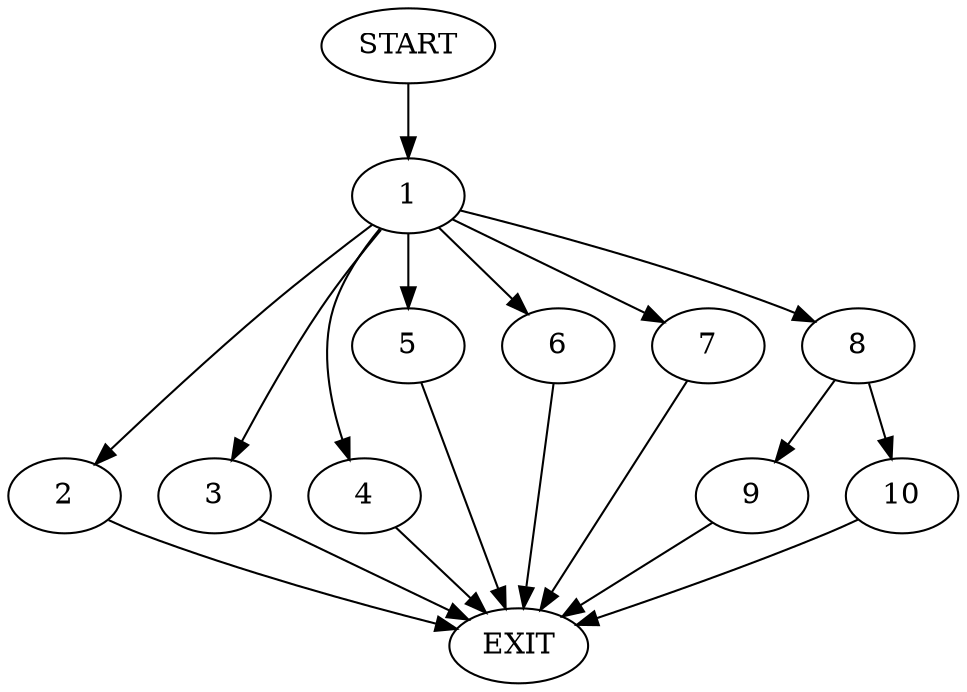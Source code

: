 digraph {
0 [label="START"]
11 [label="EXIT"]
0 -> 1
1 -> 2
1 -> 3
1 -> 4
1 -> 5
1 -> 6
1 -> 7
1 -> 8
3 -> 11
5 -> 11
8 -> 9
8 -> 10
6 -> 11
2 -> 11
4 -> 11
7 -> 11
10 -> 11
9 -> 11
}
